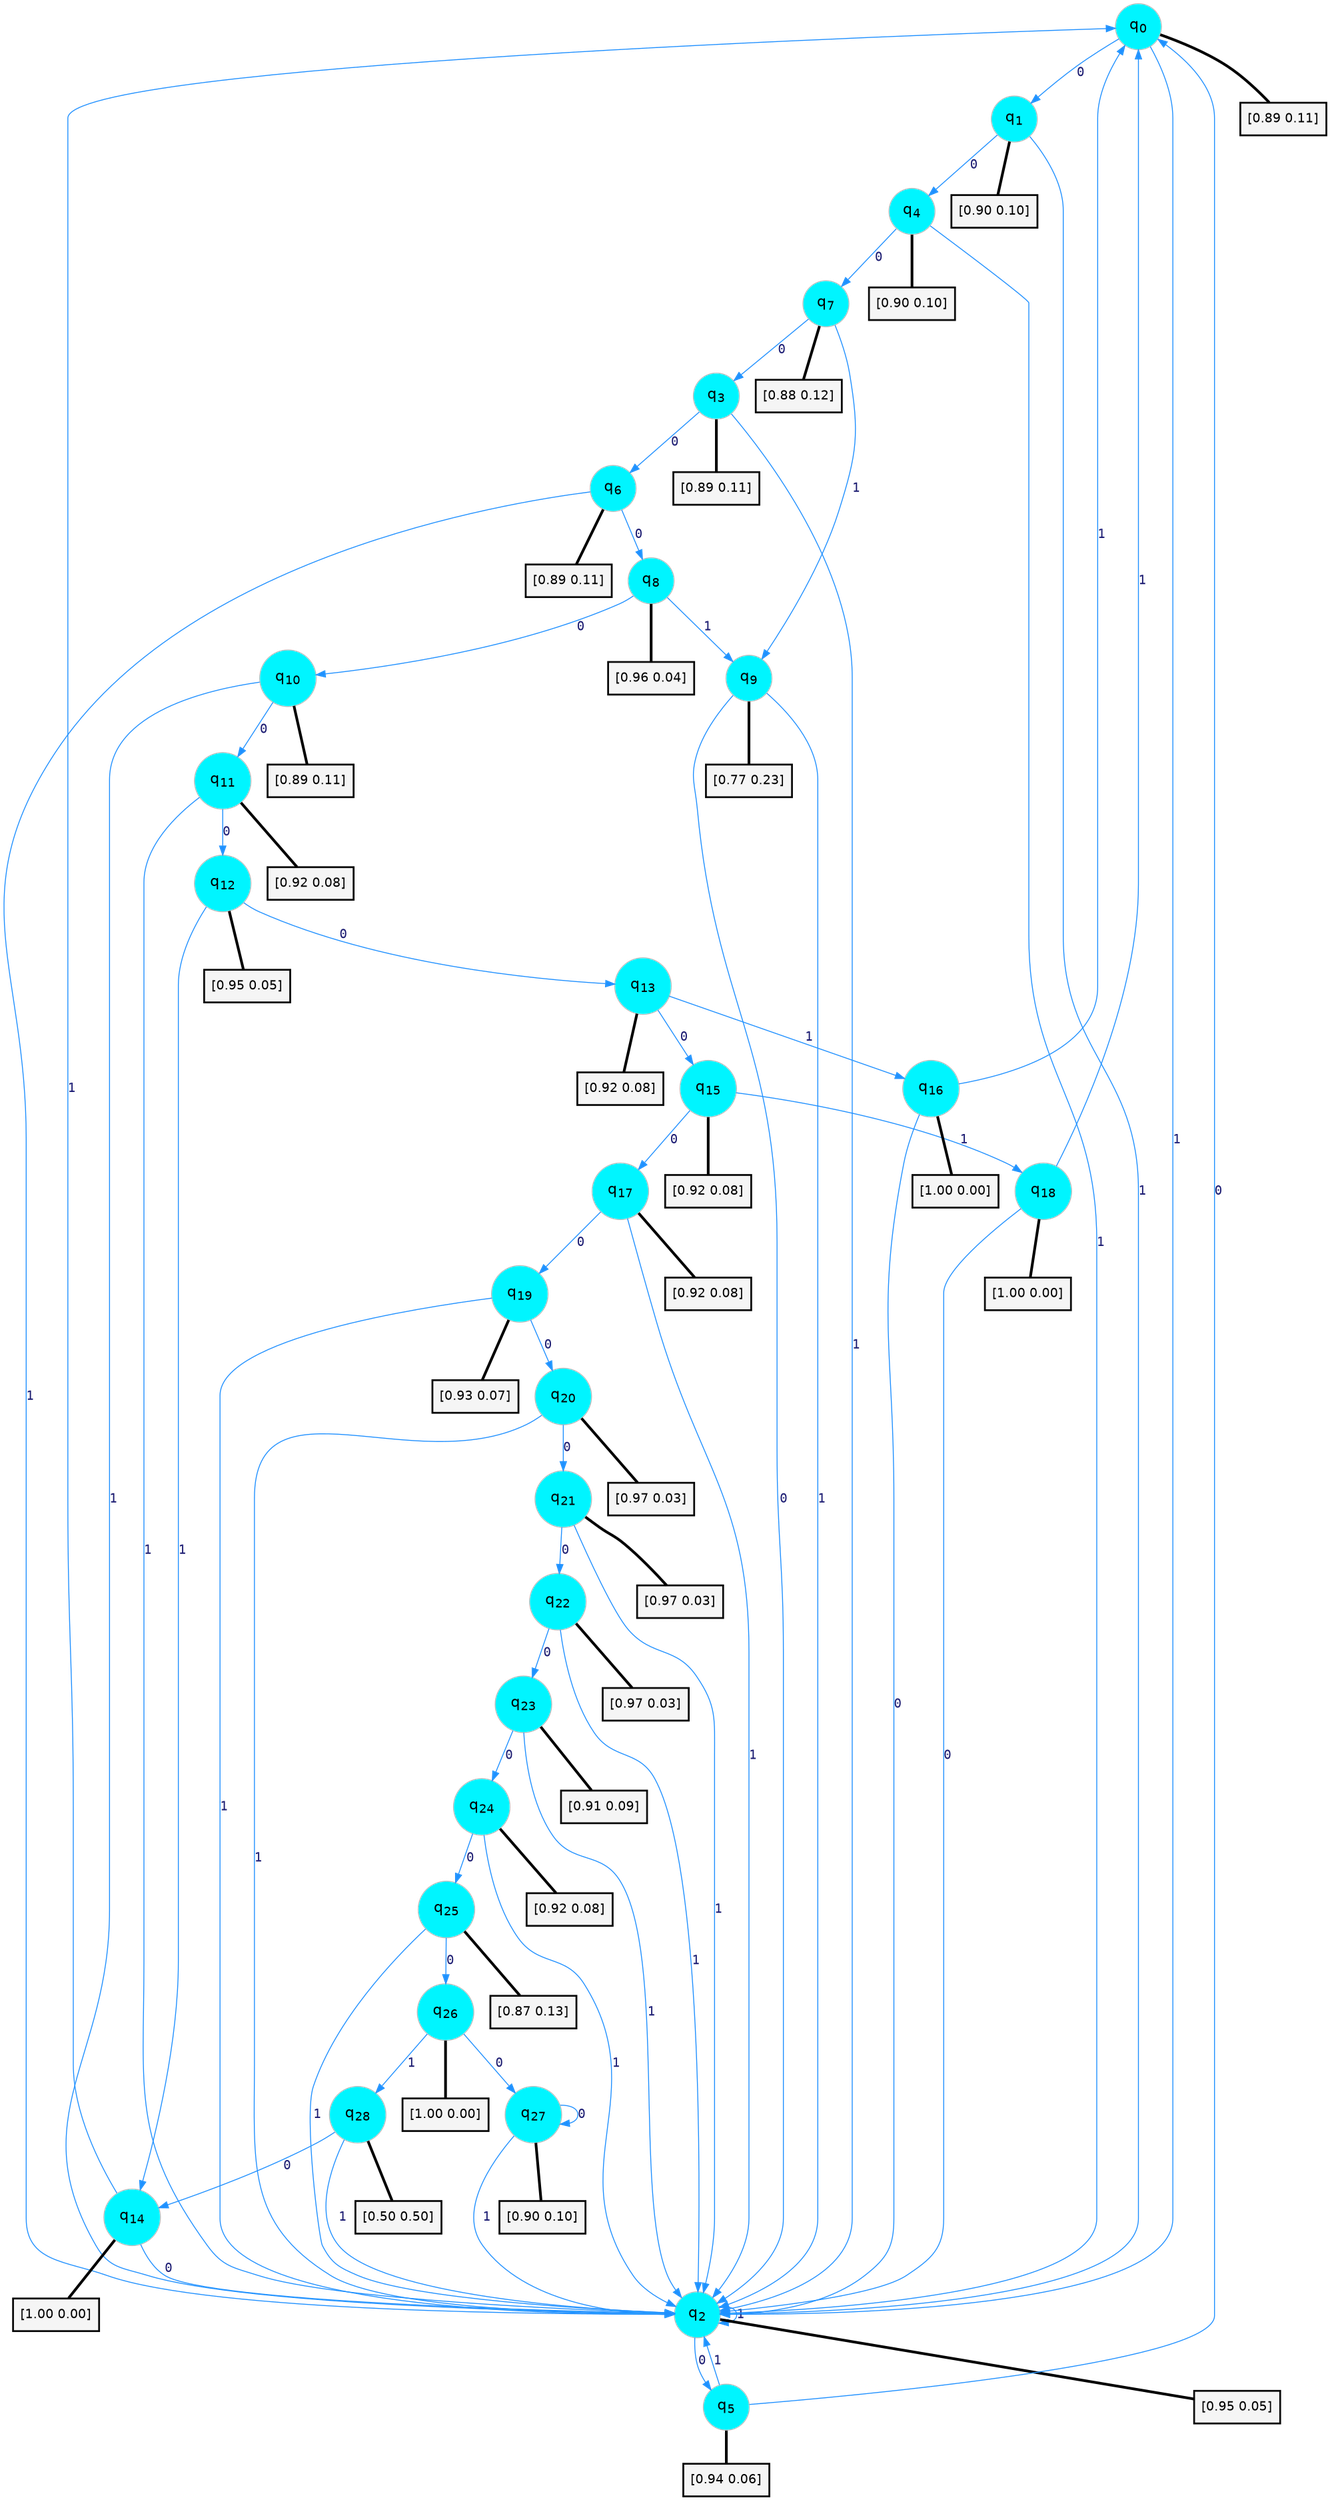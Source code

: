 digraph G {
graph [
bgcolor=transparent, dpi=300, rankdir=TD, size="40,25"];
node [
color=gray, fillcolor=turquoise1, fontcolor=black, fontname=Helvetica, fontsize=16, fontweight=bold, shape=circle, style=filled];
edge [
arrowsize=1, color=dodgerblue1, fontcolor=midnightblue, fontname=courier, fontweight=bold, penwidth=1, style=solid, weight=20];
0[label=<q<SUB>0</SUB>>];
1[label=<q<SUB>1</SUB>>];
2[label=<q<SUB>2</SUB>>];
3[label=<q<SUB>3</SUB>>];
4[label=<q<SUB>4</SUB>>];
5[label=<q<SUB>5</SUB>>];
6[label=<q<SUB>6</SUB>>];
7[label=<q<SUB>7</SUB>>];
8[label=<q<SUB>8</SUB>>];
9[label=<q<SUB>9</SUB>>];
10[label=<q<SUB>10</SUB>>];
11[label=<q<SUB>11</SUB>>];
12[label=<q<SUB>12</SUB>>];
13[label=<q<SUB>13</SUB>>];
14[label=<q<SUB>14</SUB>>];
15[label=<q<SUB>15</SUB>>];
16[label=<q<SUB>16</SUB>>];
17[label=<q<SUB>17</SUB>>];
18[label=<q<SUB>18</SUB>>];
19[label=<q<SUB>19</SUB>>];
20[label=<q<SUB>20</SUB>>];
21[label=<q<SUB>21</SUB>>];
22[label=<q<SUB>22</SUB>>];
23[label=<q<SUB>23</SUB>>];
24[label=<q<SUB>24</SUB>>];
25[label=<q<SUB>25</SUB>>];
26[label=<q<SUB>26</SUB>>];
27[label=<q<SUB>27</SUB>>];
28[label=<q<SUB>28</SUB>>];
29[label="[0.89 0.11]", shape=box,fontcolor=black, fontname=Helvetica, fontsize=14, penwidth=2, fillcolor=whitesmoke,color=black];
30[label="[0.90 0.10]", shape=box,fontcolor=black, fontname=Helvetica, fontsize=14, penwidth=2, fillcolor=whitesmoke,color=black];
31[label="[0.95 0.05]", shape=box,fontcolor=black, fontname=Helvetica, fontsize=14, penwidth=2, fillcolor=whitesmoke,color=black];
32[label="[0.89 0.11]", shape=box,fontcolor=black, fontname=Helvetica, fontsize=14, penwidth=2, fillcolor=whitesmoke,color=black];
33[label="[0.90 0.10]", shape=box,fontcolor=black, fontname=Helvetica, fontsize=14, penwidth=2, fillcolor=whitesmoke,color=black];
34[label="[0.94 0.06]", shape=box,fontcolor=black, fontname=Helvetica, fontsize=14, penwidth=2, fillcolor=whitesmoke,color=black];
35[label="[0.89 0.11]", shape=box,fontcolor=black, fontname=Helvetica, fontsize=14, penwidth=2, fillcolor=whitesmoke,color=black];
36[label="[0.88 0.12]", shape=box,fontcolor=black, fontname=Helvetica, fontsize=14, penwidth=2, fillcolor=whitesmoke,color=black];
37[label="[0.96 0.04]", shape=box,fontcolor=black, fontname=Helvetica, fontsize=14, penwidth=2, fillcolor=whitesmoke,color=black];
38[label="[0.77 0.23]", shape=box,fontcolor=black, fontname=Helvetica, fontsize=14, penwidth=2, fillcolor=whitesmoke,color=black];
39[label="[0.89 0.11]", shape=box,fontcolor=black, fontname=Helvetica, fontsize=14, penwidth=2, fillcolor=whitesmoke,color=black];
40[label="[0.92 0.08]", shape=box,fontcolor=black, fontname=Helvetica, fontsize=14, penwidth=2, fillcolor=whitesmoke,color=black];
41[label="[0.95 0.05]", shape=box,fontcolor=black, fontname=Helvetica, fontsize=14, penwidth=2, fillcolor=whitesmoke,color=black];
42[label="[0.92 0.08]", shape=box,fontcolor=black, fontname=Helvetica, fontsize=14, penwidth=2, fillcolor=whitesmoke,color=black];
43[label="[1.00 0.00]", shape=box,fontcolor=black, fontname=Helvetica, fontsize=14, penwidth=2, fillcolor=whitesmoke,color=black];
44[label="[0.92 0.08]", shape=box,fontcolor=black, fontname=Helvetica, fontsize=14, penwidth=2, fillcolor=whitesmoke,color=black];
45[label="[1.00 0.00]", shape=box,fontcolor=black, fontname=Helvetica, fontsize=14, penwidth=2, fillcolor=whitesmoke,color=black];
46[label="[0.92 0.08]", shape=box,fontcolor=black, fontname=Helvetica, fontsize=14, penwidth=2, fillcolor=whitesmoke,color=black];
47[label="[1.00 0.00]", shape=box,fontcolor=black, fontname=Helvetica, fontsize=14, penwidth=2, fillcolor=whitesmoke,color=black];
48[label="[0.93 0.07]", shape=box,fontcolor=black, fontname=Helvetica, fontsize=14, penwidth=2, fillcolor=whitesmoke,color=black];
49[label="[0.97 0.03]", shape=box,fontcolor=black, fontname=Helvetica, fontsize=14, penwidth=2, fillcolor=whitesmoke,color=black];
50[label="[0.97 0.03]", shape=box,fontcolor=black, fontname=Helvetica, fontsize=14, penwidth=2, fillcolor=whitesmoke,color=black];
51[label="[0.97 0.03]", shape=box,fontcolor=black, fontname=Helvetica, fontsize=14, penwidth=2, fillcolor=whitesmoke,color=black];
52[label="[0.91 0.09]", shape=box,fontcolor=black, fontname=Helvetica, fontsize=14, penwidth=2, fillcolor=whitesmoke,color=black];
53[label="[0.92 0.08]", shape=box,fontcolor=black, fontname=Helvetica, fontsize=14, penwidth=2, fillcolor=whitesmoke,color=black];
54[label="[0.87 0.13]", shape=box,fontcolor=black, fontname=Helvetica, fontsize=14, penwidth=2, fillcolor=whitesmoke,color=black];
55[label="[1.00 0.00]", shape=box,fontcolor=black, fontname=Helvetica, fontsize=14, penwidth=2, fillcolor=whitesmoke,color=black];
56[label="[0.90 0.10]", shape=box,fontcolor=black, fontname=Helvetica, fontsize=14, penwidth=2, fillcolor=whitesmoke,color=black];
57[label="[0.50 0.50]", shape=box,fontcolor=black, fontname=Helvetica, fontsize=14, penwidth=2, fillcolor=whitesmoke,color=black];
0->1 [label=0];
0->2 [label=1];
0->29 [arrowhead=none, penwidth=3,color=black];
1->4 [label=0];
1->2 [label=1];
1->30 [arrowhead=none, penwidth=3,color=black];
2->5 [label=0];
2->2 [label=1];
2->31 [arrowhead=none, penwidth=3,color=black];
3->6 [label=0];
3->2 [label=1];
3->32 [arrowhead=none, penwidth=3,color=black];
4->7 [label=0];
4->2 [label=1];
4->33 [arrowhead=none, penwidth=3,color=black];
5->0 [label=0];
5->2 [label=1];
5->34 [arrowhead=none, penwidth=3,color=black];
6->8 [label=0];
6->2 [label=1];
6->35 [arrowhead=none, penwidth=3,color=black];
7->3 [label=0];
7->9 [label=1];
7->36 [arrowhead=none, penwidth=3,color=black];
8->10 [label=0];
8->9 [label=1];
8->37 [arrowhead=none, penwidth=3,color=black];
9->2 [label=0];
9->2 [label=1];
9->38 [arrowhead=none, penwidth=3,color=black];
10->11 [label=0];
10->2 [label=1];
10->39 [arrowhead=none, penwidth=3,color=black];
11->12 [label=0];
11->2 [label=1];
11->40 [arrowhead=none, penwidth=3,color=black];
12->13 [label=0];
12->14 [label=1];
12->41 [arrowhead=none, penwidth=3,color=black];
13->15 [label=0];
13->16 [label=1];
13->42 [arrowhead=none, penwidth=3,color=black];
14->2 [label=0];
14->0 [label=1];
14->43 [arrowhead=none, penwidth=3,color=black];
15->17 [label=0];
15->18 [label=1];
15->44 [arrowhead=none, penwidth=3,color=black];
16->2 [label=0];
16->0 [label=1];
16->45 [arrowhead=none, penwidth=3,color=black];
17->19 [label=0];
17->2 [label=1];
17->46 [arrowhead=none, penwidth=3,color=black];
18->2 [label=0];
18->0 [label=1];
18->47 [arrowhead=none, penwidth=3,color=black];
19->20 [label=0];
19->2 [label=1];
19->48 [arrowhead=none, penwidth=3,color=black];
20->21 [label=0];
20->2 [label=1];
20->49 [arrowhead=none, penwidth=3,color=black];
21->22 [label=0];
21->2 [label=1];
21->50 [arrowhead=none, penwidth=3,color=black];
22->23 [label=0];
22->2 [label=1];
22->51 [arrowhead=none, penwidth=3,color=black];
23->24 [label=0];
23->2 [label=1];
23->52 [arrowhead=none, penwidth=3,color=black];
24->25 [label=0];
24->2 [label=1];
24->53 [arrowhead=none, penwidth=3,color=black];
25->26 [label=0];
25->2 [label=1];
25->54 [arrowhead=none, penwidth=3,color=black];
26->27 [label=0];
26->28 [label=1];
26->55 [arrowhead=none, penwidth=3,color=black];
27->27 [label=0];
27->2 [label=1];
27->56 [arrowhead=none, penwidth=3,color=black];
28->14 [label=0];
28->2 [label=1];
28->57 [arrowhead=none, penwidth=3,color=black];
}
